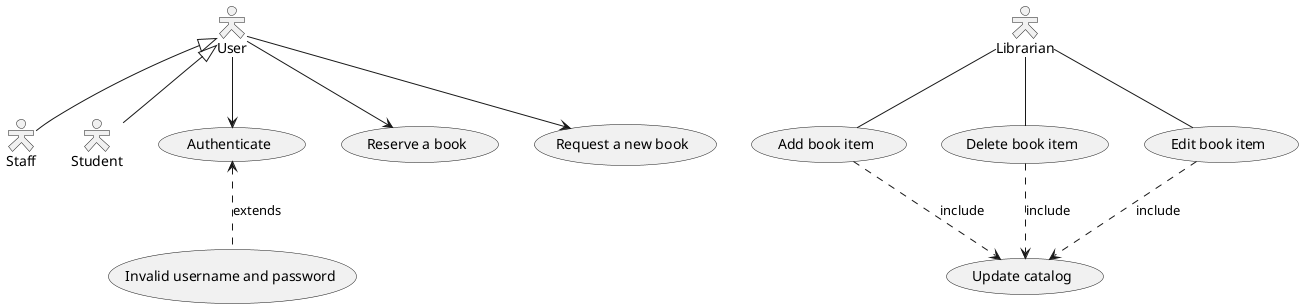 @startuml
'https://plantuml.com/use-case-diagram
skinparam actorStyle Hollow

:User:

User <|-- Staff
User <|-- Student

User --> (Authenticate)
User --> (Reserve a book)
User --> (Request a new book)


(Authenticate) <.. (Invalid username and password) : extends
(Reserve a book)
(Request a new book)

:Librarian: as lib

lib -- (Add book item)
lib -- (Delete book item)
lib -- (Edit book item)

(Add book item) ..> (Update catalog):include
(Delete book item) ..> (Update catalog):include
(Edit book item) ..> (Update catalog):include

@enduml